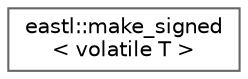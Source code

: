 digraph "类继承关系图"
{
 // LATEX_PDF_SIZE
  bgcolor="transparent";
  edge [fontname=Helvetica,fontsize=10,labelfontname=Helvetica,labelfontsize=10];
  node [fontname=Helvetica,fontsize=10,shape=box,height=0.2,width=0.4];
  rankdir="LR";
  Node0 [id="Node000000",label="eastl::make_signed\l\< volatile T \>",height=0.2,width=0.4,color="grey40", fillcolor="white", style="filled",URL="$structeastl_1_1make__signed_3_01volatile_01_t_01_4.html",tooltip=" "];
}
